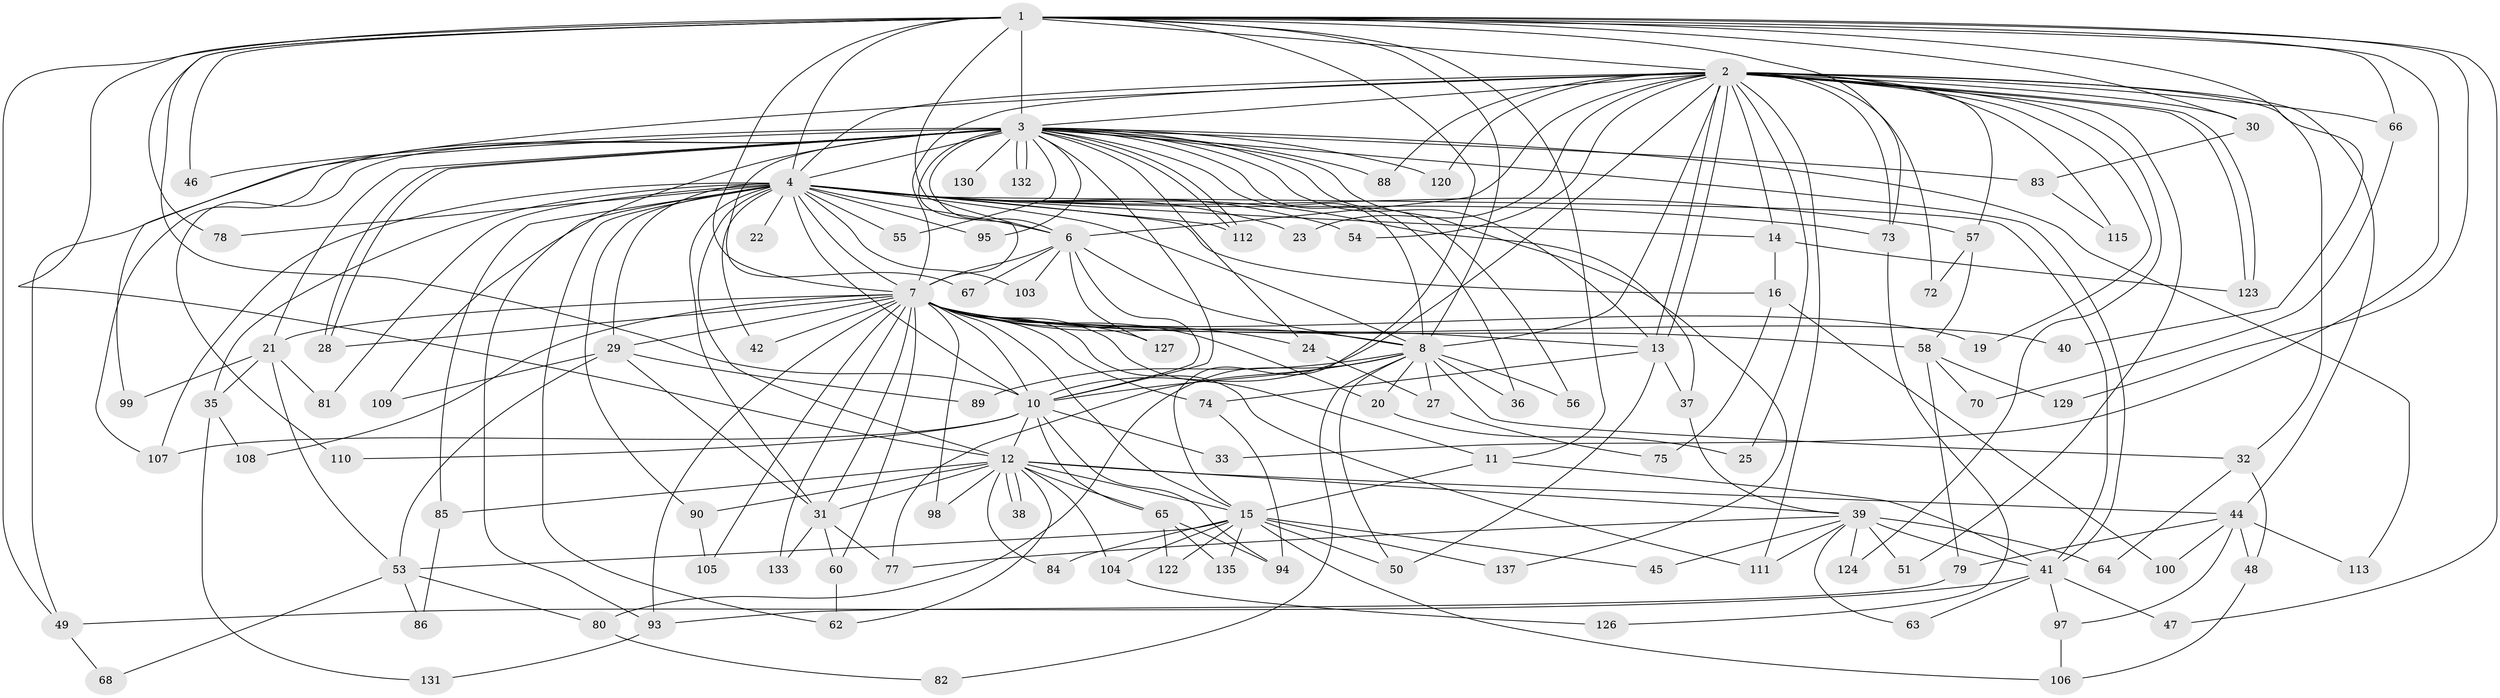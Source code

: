 // Generated by graph-tools (version 1.1) at 2025/51/02/27/25 19:51:44]
// undirected, 108 vertices, 249 edges
graph export_dot {
graph [start="1"]
  node [color=gray90,style=filled];
  1 [super="+5"];
  2 [super="+59"];
  3 [super="+34"];
  4 [super="+9"];
  6 [super="+118"];
  7 [super="+18"];
  8 [super="+71"];
  10 [super="+69"];
  11 [super="+17"];
  12 [super="+91"];
  13 [super="+114"];
  14 [super="+136"];
  15 [super="+26"];
  16;
  19;
  20;
  21;
  22;
  23;
  24;
  25;
  27;
  28 [super="+87"];
  29 [super="+96"];
  30 [super="+76"];
  31 [super="+52"];
  32;
  33;
  35;
  36;
  37;
  38;
  39 [super="+61"];
  40;
  41 [super="+43"];
  42;
  44;
  45;
  46;
  47;
  48;
  49 [super="+128"];
  50 [super="+119"];
  51;
  53 [super="+92"];
  54;
  55;
  56;
  57;
  58;
  60;
  62;
  63;
  64;
  65;
  66;
  67;
  68;
  70;
  72;
  73 [super="+101"];
  74;
  75;
  77 [super="+117"];
  78;
  79;
  80;
  81;
  82;
  83;
  84;
  85;
  86;
  88;
  89;
  90;
  93 [super="+138"];
  94 [super="+102"];
  95;
  97 [super="+121"];
  98;
  99;
  100;
  103;
  104;
  105;
  106;
  107 [super="+116"];
  108;
  109;
  110;
  111 [super="+125"];
  112 [super="+134"];
  113;
  115;
  120;
  122;
  123;
  124;
  126;
  127;
  129;
  130;
  131;
  132;
  133;
  135;
  137;
  1 -- 2 [weight=2];
  1 -- 3 [weight=2];
  1 -- 4 [weight=4];
  1 -- 6 [weight=2];
  1 -- 7 [weight=2];
  1 -- 8 [weight=2];
  1 -- 10 [weight=2];
  1 -- 11;
  1 -- 12;
  1 -- 30 [weight=2];
  1 -- 49;
  1 -- 66;
  1 -- 78;
  1 -- 129;
  1 -- 73;
  1 -- 33;
  1 -- 40;
  1 -- 46;
  1 -- 47;
  1 -- 15;
  2 -- 3;
  2 -- 4 [weight=2];
  2 -- 6 [weight=2];
  2 -- 7;
  2 -- 8;
  2 -- 10;
  2 -- 13;
  2 -- 13;
  2 -- 14;
  2 -- 19;
  2 -- 23;
  2 -- 25;
  2 -- 30;
  2 -- 32;
  2 -- 44;
  2 -- 51;
  2 -- 54;
  2 -- 57;
  2 -- 66;
  2 -- 72;
  2 -- 73;
  2 -- 99;
  2 -- 111;
  2 -- 115;
  2 -- 120;
  2 -- 123;
  2 -- 123;
  2 -- 124;
  2 -- 88;
  3 -- 4 [weight=2];
  3 -- 6;
  3 -- 7;
  3 -- 8;
  3 -- 10;
  3 -- 21;
  3 -- 24;
  3 -- 28 [weight=2];
  3 -- 28;
  3 -- 41;
  3 -- 49;
  3 -- 55;
  3 -- 56;
  3 -- 95;
  3 -- 107;
  3 -- 109;
  3 -- 110;
  3 -- 112;
  3 -- 112;
  3 -- 113;
  3 -- 120;
  3 -- 130 [weight=2];
  3 -- 132;
  3 -- 132;
  3 -- 137;
  3 -- 67;
  3 -- 36;
  3 -- 46;
  3 -- 83;
  3 -- 88;
  3 -- 13;
  4 -- 6 [weight=2];
  4 -- 7 [weight=2];
  4 -- 8 [weight=3];
  4 -- 10 [weight=2];
  4 -- 14;
  4 -- 16;
  4 -- 22 [weight=2];
  4 -- 35;
  4 -- 37;
  4 -- 55;
  4 -- 73;
  4 -- 81;
  4 -- 85;
  4 -- 107;
  4 -- 12;
  4 -- 78;
  4 -- 23;
  4 -- 90;
  4 -- 29;
  4 -- 95;
  4 -- 31;
  4 -- 103;
  4 -- 41;
  4 -- 42;
  4 -- 112;
  4 -- 54;
  4 -- 57;
  4 -- 62;
  4 -- 93;
  6 -- 7 [weight=2];
  6 -- 8;
  6 -- 10;
  6 -- 67;
  6 -- 103;
  6 -- 127;
  7 -- 8;
  7 -- 10;
  7 -- 11;
  7 -- 15;
  7 -- 20;
  7 -- 24;
  7 -- 29;
  7 -- 40;
  7 -- 58;
  7 -- 60;
  7 -- 74;
  7 -- 93;
  7 -- 98;
  7 -- 105;
  7 -- 108;
  7 -- 111;
  7 -- 127;
  7 -- 133;
  7 -- 19;
  7 -- 21;
  7 -- 42;
  7 -- 13;
  7 -- 28;
  7 -- 31;
  8 -- 10;
  8 -- 20;
  8 -- 27;
  8 -- 32;
  8 -- 36;
  8 -- 50;
  8 -- 56;
  8 -- 80;
  8 -- 82;
  8 -- 89;
  8 -- 77;
  10 -- 33;
  10 -- 65;
  10 -- 94;
  10 -- 12;
  10 -- 110;
  10 -- 107;
  11 -- 41;
  11 -- 15;
  12 -- 15;
  12 -- 31;
  12 -- 38;
  12 -- 38;
  12 -- 39;
  12 -- 44;
  12 -- 65;
  12 -- 84;
  12 -- 85;
  12 -- 90;
  12 -- 98;
  12 -- 104;
  12 -- 62;
  13 -- 37;
  13 -- 50;
  13 -- 74;
  14 -- 16;
  14 -- 123;
  15 -- 45;
  15 -- 84;
  15 -- 104;
  15 -- 106;
  15 -- 122;
  15 -- 135;
  15 -- 137;
  15 -- 53;
  15 -- 50;
  16 -- 75;
  16 -- 100;
  20 -- 25;
  21 -- 35;
  21 -- 53;
  21 -- 81;
  21 -- 99;
  24 -- 27;
  27 -- 75;
  29 -- 53;
  29 -- 89;
  29 -- 109;
  29 -- 31;
  30 -- 83;
  31 -- 77;
  31 -- 133;
  31 -- 60;
  32 -- 48;
  32 -- 64;
  35 -- 108;
  35 -- 131;
  37 -- 39;
  39 -- 45;
  39 -- 51;
  39 -- 77;
  39 -- 124;
  39 -- 64;
  39 -- 41;
  39 -- 63;
  39 -- 111;
  41 -- 47;
  41 -- 63;
  41 -- 97;
  41 -- 49;
  44 -- 48;
  44 -- 79;
  44 -- 97;
  44 -- 100;
  44 -- 113;
  48 -- 106;
  49 -- 68;
  53 -- 68;
  53 -- 80;
  53 -- 86;
  57 -- 58;
  57 -- 72;
  58 -- 70;
  58 -- 79;
  58 -- 129;
  60 -- 62;
  65 -- 94;
  65 -- 122;
  65 -- 135;
  66 -- 70;
  73 -- 126;
  74 -- 94;
  79 -- 93;
  80 -- 82;
  83 -- 115;
  85 -- 86;
  90 -- 105;
  93 -- 131;
  97 -- 106;
  104 -- 126;
}
